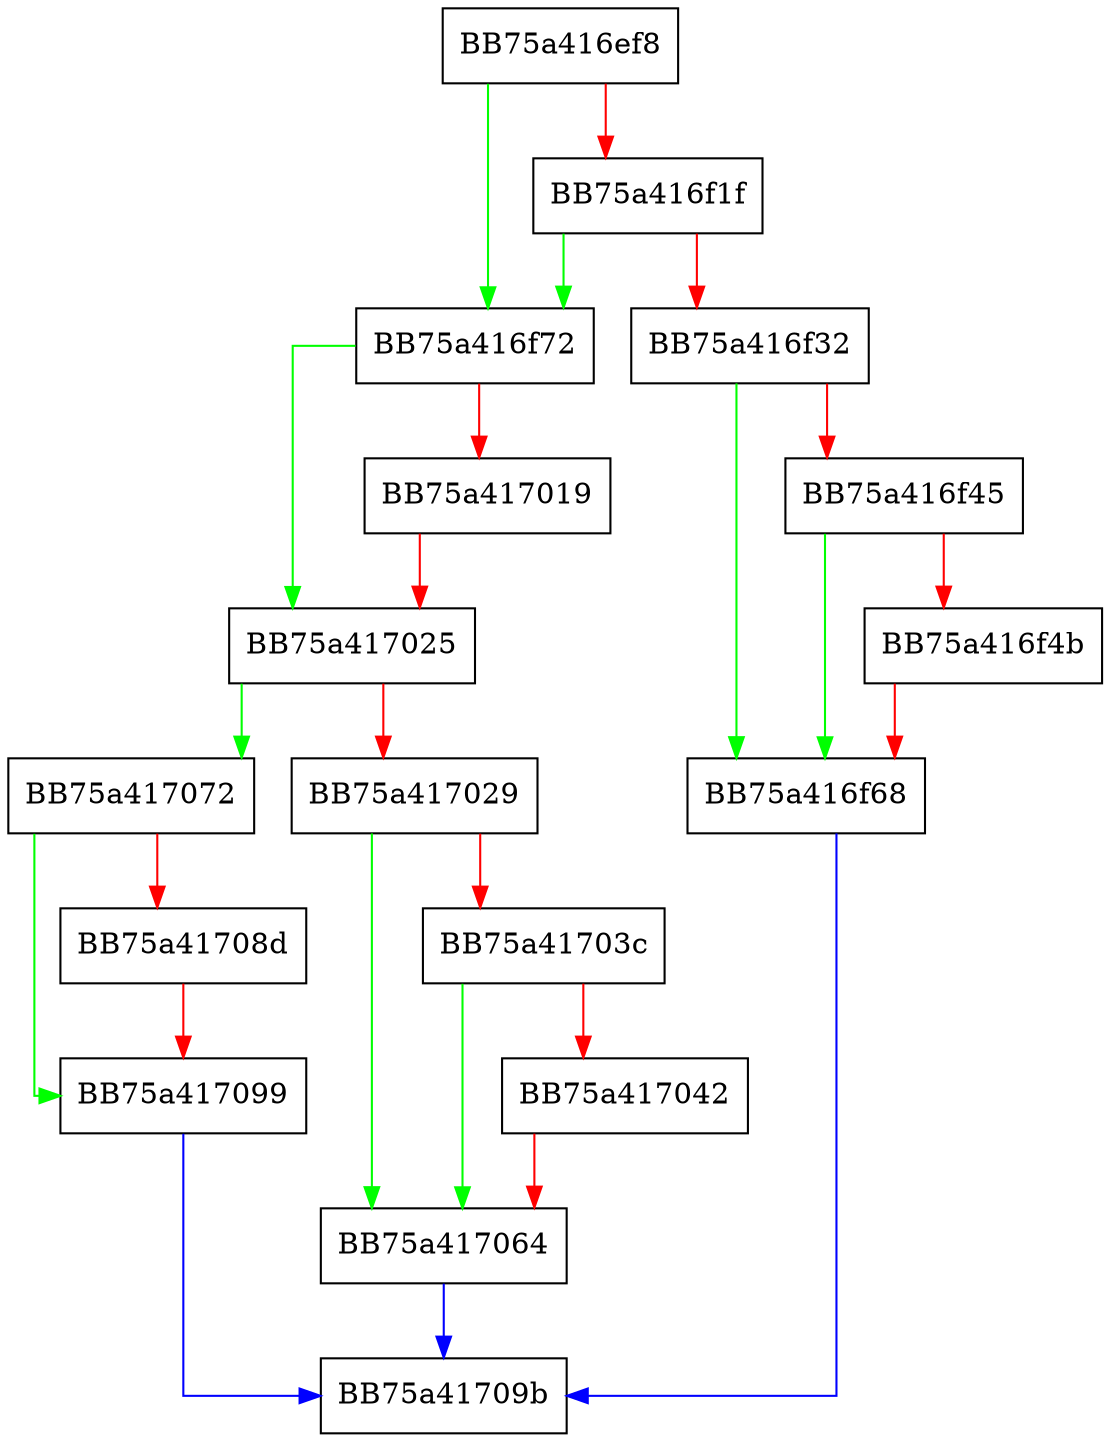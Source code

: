 digraph StoreCacheEntry {
  node [shape="box"];
  graph [splines=ortho];
  BB75a416ef8 -> BB75a416f72 [color="green"];
  BB75a416ef8 -> BB75a416f1f [color="red"];
  BB75a416f1f -> BB75a416f72 [color="green"];
  BB75a416f1f -> BB75a416f32 [color="red"];
  BB75a416f32 -> BB75a416f68 [color="green"];
  BB75a416f32 -> BB75a416f45 [color="red"];
  BB75a416f45 -> BB75a416f68 [color="green"];
  BB75a416f45 -> BB75a416f4b [color="red"];
  BB75a416f4b -> BB75a416f68 [color="red"];
  BB75a416f68 -> BB75a41709b [color="blue"];
  BB75a416f72 -> BB75a417025 [color="green"];
  BB75a416f72 -> BB75a417019 [color="red"];
  BB75a417019 -> BB75a417025 [color="red"];
  BB75a417025 -> BB75a417072 [color="green"];
  BB75a417025 -> BB75a417029 [color="red"];
  BB75a417029 -> BB75a417064 [color="green"];
  BB75a417029 -> BB75a41703c [color="red"];
  BB75a41703c -> BB75a417064 [color="green"];
  BB75a41703c -> BB75a417042 [color="red"];
  BB75a417042 -> BB75a417064 [color="red"];
  BB75a417064 -> BB75a41709b [color="blue"];
  BB75a417072 -> BB75a417099 [color="green"];
  BB75a417072 -> BB75a41708d [color="red"];
  BB75a41708d -> BB75a417099 [color="red"];
  BB75a417099 -> BB75a41709b [color="blue"];
}